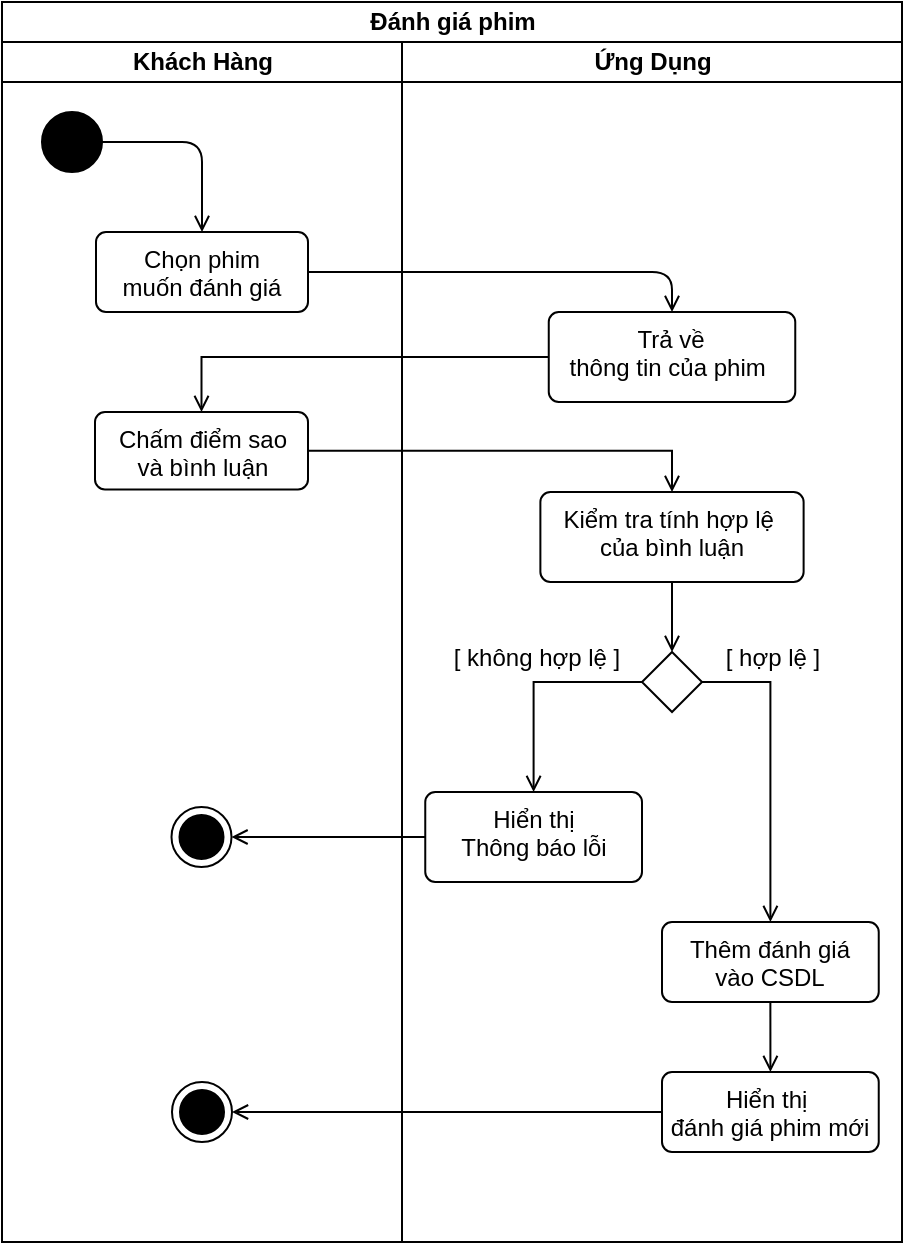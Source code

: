 <mxfile version="26.0.16">
  <diagram id="prtHgNgQTEPvFCAcTncT" name="Page-1">
    <mxGraphModel dx="1050" dy="621" grid="1" gridSize="10" guides="1" tooltips="1" connect="1" arrows="1" fold="1" page="1" pageScale="1" pageWidth="827" pageHeight="1169" math="0" shadow="0">
      <root>
        <mxCell id="0" />
        <mxCell id="1" parent="0" />
        <mxCell id="RkQibfMoVkicI0NFBdE6-5" value="Đánh giá phim" style="swimlane;childLayout=stackLayout;resizeParent=1;resizeParentMax=0;startSize=20;html=1;" vertex="1" parent="1">
          <mxGeometry x="240" y="105" width="450" height="620" as="geometry" />
        </mxCell>
        <mxCell id="RkQibfMoVkicI0NFBdE6-6" value="Khách Hàng" style="swimlane;startSize=20;html=1;" vertex="1" parent="RkQibfMoVkicI0NFBdE6-5">
          <mxGeometry y="20" width="200" height="600" as="geometry" />
        </mxCell>
        <mxCell id="RkQibfMoVkicI0NFBdE6-28" style="edgeStyle=orthogonalEdgeStyle;rounded=1;orthogonalLoop=1;jettySize=auto;html=1;exitX=1;exitY=0.5;exitDx=0;exitDy=0;curved=0;endArrow=open;endFill=0;" edge="1" parent="RkQibfMoVkicI0NFBdE6-6" source="RkQibfMoVkicI0NFBdE6-10" target="RkQibfMoVkicI0NFBdE6-14">
          <mxGeometry relative="1" as="geometry" />
        </mxCell>
        <mxCell id="RkQibfMoVkicI0NFBdE6-10" value="" style="ellipse;fillColor=strokeColor;html=1;" vertex="1" parent="RkQibfMoVkicI0NFBdE6-6">
          <mxGeometry x="20" y="35" width="30" height="30" as="geometry" />
        </mxCell>
        <mxCell id="RkQibfMoVkicI0NFBdE6-14" value="Chọn phim&lt;div&gt;muốn đánh giá&lt;/div&gt;" style="html=1;align=center;verticalAlign=top;rounded=1;absoluteArcSize=1;arcSize=10;dashed=0;whiteSpace=wrap;" vertex="1" parent="RkQibfMoVkicI0NFBdE6-6">
          <mxGeometry x="47" y="95" width="106" height="40" as="geometry" />
        </mxCell>
        <mxCell id="RkQibfMoVkicI0NFBdE6-17" value="&lt;div&gt;&lt;span style=&quot;background-color: transparent; color: light-dark(rgb(0, 0, 0), rgb(255, 255, 255));&quot;&gt;Chấm điểm sao&lt;/span&gt;&lt;/div&gt;&lt;div&gt;&lt;span style=&quot;background-color: transparent; color: light-dark(rgb(0, 0, 0), rgb(255, 255, 255));&quot;&gt;và bình luận&lt;/span&gt;&lt;/div&gt;" style="html=1;align=center;verticalAlign=top;rounded=1;absoluteArcSize=1;arcSize=10;dashed=0;whiteSpace=wrap;" vertex="1" parent="RkQibfMoVkicI0NFBdE6-6">
          <mxGeometry x="46.5" y="185" width="106.5" height="38.75" as="geometry" />
        </mxCell>
        <mxCell id="RkQibfMoVkicI0NFBdE6-12" value="" style="ellipse;html=1;shape=endState;fillColor=strokeColor;" vertex="1" parent="RkQibfMoVkicI0NFBdE6-6">
          <mxGeometry x="84.75" y="382.5" width="30" height="30" as="geometry" />
        </mxCell>
        <mxCell id="RkQibfMoVkicI0NFBdE6-27" style="edgeStyle=orthogonalEdgeStyle;rounded=0;orthogonalLoop=1;jettySize=auto;html=1;exitX=0;exitY=0.5;exitDx=0;exitDy=0;entryX=1;entryY=0.5;entryDx=0;entryDy=0;endArrow=open;endFill=0;" edge="1" parent="RkQibfMoVkicI0NFBdE6-5" source="RkQibfMoVkicI0NFBdE6-20" target="RkQibfMoVkicI0NFBdE6-12">
          <mxGeometry relative="1" as="geometry" />
        </mxCell>
        <mxCell id="RkQibfMoVkicI0NFBdE6-29" style="edgeStyle=orthogonalEdgeStyle;rounded=1;orthogonalLoop=1;jettySize=auto;html=1;exitX=1;exitY=0.5;exitDx=0;exitDy=0;entryX=0.5;entryY=0;entryDx=0;entryDy=0;curved=0;endArrow=open;endFill=0;" edge="1" parent="RkQibfMoVkicI0NFBdE6-5" source="RkQibfMoVkicI0NFBdE6-14" target="RkQibfMoVkicI0NFBdE6-15">
          <mxGeometry relative="1" as="geometry" />
        </mxCell>
        <mxCell id="RkQibfMoVkicI0NFBdE6-30" style="edgeStyle=orthogonalEdgeStyle;rounded=0;orthogonalLoop=1;jettySize=auto;html=1;exitX=0;exitY=0.5;exitDx=0;exitDy=0;endArrow=open;endFill=0;" edge="1" parent="RkQibfMoVkicI0NFBdE6-5" source="RkQibfMoVkicI0NFBdE6-15" target="RkQibfMoVkicI0NFBdE6-17">
          <mxGeometry relative="1" as="geometry" />
        </mxCell>
        <mxCell id="RkQibfMoVkicI0NFBdE6-31" style="edgeStyle=orthogonalEdgeStyle;rounded=0;orthogonalLoop=1;jettySize=auto;html=1;exitX=1;exitY=0.5;exitDx=0;exitDy=0;endArrow=open;endFill=0;" edge="1" parent="RkQibfMoVkicI0NFBdE6-5" source="RkQibfMoVkicI0NFBdE6-17" target="RkQibfMoVkicI0NFBdE6-18">
          <mxGeometry relative="1" as="geometry" />
        </mxCell>
        <mxCell id="RkQibfMoVkicI0NFBdE6-7" value="Ứng Dụng" style="swimlane;startSize=20;html=1;" vertex="1" parent="RkQibfMoVkicI0NFBdE6-5">
          <mxGeometry x="200" y="20" width="250" height="600" as="geometry" />
        </mxCell>
        <mxCell id="RkQibfMoVkicI0NFBdE6-15" value="Trả về&lt;div&gt;thông tin&amp;nbsp;&lt;span style=&quot;background-color: transparent; color: light-dark(rgb(0, 0, 0), rgb(255, 255, 255));&quot;&gt;của&amp;nbsp;&lt;/span&gt;&lt;span style=&quot;background-color: transparent; color: light-dark(rgb(0, 0, 0), rgb(255, 255, 255));&quot;&gt;phim&amp;nbsp;&lt;/span&gt;&lt;/div&gt;" style="html=1;align=center;verticalAlign=top;rounded=1;absoluteArcSize=1;arcSize=10;dashed=0;whiteSpace=wrap;" vertex="1" parent="RkQibfMoVkicI0NFBdE6-7">
          <mxGeometry x="73.38" y="135" width="123.25" height="45" as="geometry" />
        </mxCell>
        <mxCell id="RkQibfMoVkicI0NFBdE6-32" style="edgeStyle=orthogonalEdgeStyle;rounded=0;orthogonalLoop=1;jettySize=auto;html=1;exitX=0.5;exitY=1;exitDx=0;exitDy=0;entryX=0.5;entryY=0;entryDx=0;entryDy=0;endArrow=open;endFill=0;" edge="1" parent="RkQibfMoVkicI0NFBdE6-7" source="RkQibfMoVkicI0NFBdE6-18" target="RkQibfMoVkicI0NFBdE6-19">
          <mxGeometry relative="1" as="geometry" />
        </mxCell>
        <mxCell id="RkQibfMoVkicI0NFBdE6-18" value="Kiểm tra&amp;nbsp;&lt;span style=&quot;background-color: transparent; color: light-dark(rgb(0, 0, 0), rgb(255, 255, 255));&quot;&gt;tính hợp lệ&amp;nbsp;&lt;/span&gt;&lt;div&gt;của bình luận&lt;/div&gt;" style="html=1;align=center;verticalAlign=top;rounded=1;absoluteArcSize=1;arcSize=10;dashed=0;whiteSpace=wrap;" vertex="1" parent="RkQibfMoVkicI0NFBdE6-7">
          <mxGeometry x="69.19" y="225" width="131.62" height="45" as="geometry" />
        </mxCell>
        <mxCell id="RkQibfMoVkicI0NFBdE6-24" style="edgeStyle=orthogonalEdgeStyle;rounded=0;orthogonalLoop=1;jettySize=auto;html=1;exitX=0;exitY=0.5;exitDx=0;exitDy=0;endArrow=open;endFill=0;" edge="1" parent="RkQibfMoVkicI0NFBdE6-7" source="RkQibfMoVkicI0NFBdE6-19" target="RkQibfMoVkicI0NFBdE6-20">
          <mxGeometry relative="1" as="geometry" />
        </mxCell>
        <mxCell id="RkQibfMoVkicI0NFBdE6-25" style="edgeStyle=orthogonalEdgeStyle;rounded=0;orthogonalLoop=1;jettySize=auto;html=1;exitX=1;exitY=0.5;exitDx=0;exitDy=0;endArrow=open;endFill=0;" edge="1" parent="RkQibfMoVkicI0NFBdE6-7" source="RkQibfMoVkicI0NFBdE6-19" target="RkQibfMoVkicI0NFBdE6-21">
          <mxGeometry relative="1" as="geometry" />
        </mxCell>
        <mxCell id="RkQibfMoVkicI0NFBdE6-19" value="" style="rhombus;" vertex="1" parent="RkQibfMoVkicI0NFBdE6-7">
          <mxGeometry x="120.01" y="305" width="30" height="30" as="geometry" />
        </mxCell>
        <mxCell id="RkQibfMoVkicI0NFBdE6-20" value="Hiển thị&lt;div&gt;Thông báo&amp;nbsp;&lt;span style=&quot;background-color: transparent; color: light-dark(rgb(0, 0, 0), rgb(255, 255, 255));&quot;&gt;lỗi&lt;/span&gt;&lt;/div&gt;" style="html=1;align=center;verticalAlign=top;rounded=1;absoluteArcSize=1;arcSize=10;dashed=0;whiteSpace=wrap;" vertex="1" parent="RkQibfMoVkicI0NFBdE6-7">
          <mxGeometry x="11.63" y="375" width="108.37" height="45" as="geometry" />
        </mxCell>
        <mxCell id="RkQibfMoVkicI0NFBdE6-26" style="edgeStyle=orthogonalEdgeStyle;rounded=0;orthogonalLoop=1;jettySize=auto;html=1;exitX=0.5;exitY=1;exitDx=0;exitDy=0;endArrow=open;endFill=0;" edge="1" parent="RkQibfMoVkicI0NFBdE6-7" source="RkQibfMoVkicI0NFBdE6-21" target="RkQibfMoVkicI0NFBdE6-22">
          <mxGeometry relative="1" as="geometry" />
        </mxCell>
        <mxCell id="RkQibfMoVkicI0NFBdE6-21" value="Thêm đánh giá&lt;div&gt;vào CSDL&lt;/div&gt;" style="html=1;align=center;verticalAlign=top;rounded=1;absoluteArcSize=1;arcSize=10;dashed=0;whiteSpace=wrap;" vertex="1" parent="RkQibfMoVkicI0NFBdE6-7">
          <mxGeometry x="130" y="440" width="108.37" height="40" as="geometry" />
        </mxCell>
        <mxCell id="RkQibfMoVkicI0NFBdE6-34" value="[ không hợp lệ ]" style="text;html=1;align=center;verticalAlign=middle;resizable=0;points=[];autosize=1;strokeColor=none;fillColor=none;" vertex="1" parent="RkQibfMoVkicI0NFBdE6-7">
          <mxGeometry x="11.63" y="293" width="110" height="30" as="geometry" />
        </mxCell>
        <mxCell id="RkQibfMoVkicI0NFBdE6-35" value="[ hợp lệ ]" style="text;html=1;align=center;verticalAlign=middle;resizable=0;points=[];autosize=1;strokeColor=none;fillColor=none;" vertex="1" parent="RkQibfMoVkicI0NFBdE6-7">
          <mxGeometry x="150.01" y="293" width="70" height="30" as="geometry" />
        </mxCell>
        <mxCell id="RkQibfMoVkicI0NFBdE6-23" value="" style="ellipse;html=1;shape=endState;fillColor=strokeColor;" vertex="1" parent="RkQibfMoVkicI0NFBdE6-7">
          <mxGeometry x="-115" y="520" width="30" height="30" as="geometry" />
        </mxCell>
        <mxCell id="RkQibfMoVkicI0NFBdE6-22" value="Hiển thị&amp;nbsp;&lt;div&gt;đánh giá phim mới&lt;/div&gt;" style="html=1;align=center;verticalAlign=top;rounded=1;absoluteArcSize=1;arcSize=10;dashed=0;whiteSpace=wrap;" vertex="1" parent="RkQibfMoVkicI0NFBdE6-7">
          <mxGeometry x="130" y="515" width="108.37" height="40" as="geometry" />
        </mxCell>
        <mxCell id="RkQibfMoVkicI0NFBdE6-33" style="edgeStyle=orthogonalEdgeStyle;rounded=0;orthogonalLoop=1;jettySize=auto;html=1;exitX=0;exitY=0.5;exitDx=0;exitDy=0;entryX=1;entryY=0.5;entryDx=0;entryDy=0;endArrow=open;endFill=0;" edge="1" parent="RkQibfMoVkicI0NFBdE6-7" source="RkQibfMoVkicI0NFBdE6-22" target="RkQibfMoVkicI0NFBdE6-23">
          <mxGeometry relative="1" as="geometry" />
        </mxCell>
      </root>
    </mxGraphModel>
  </diagram>
</mxfile>
